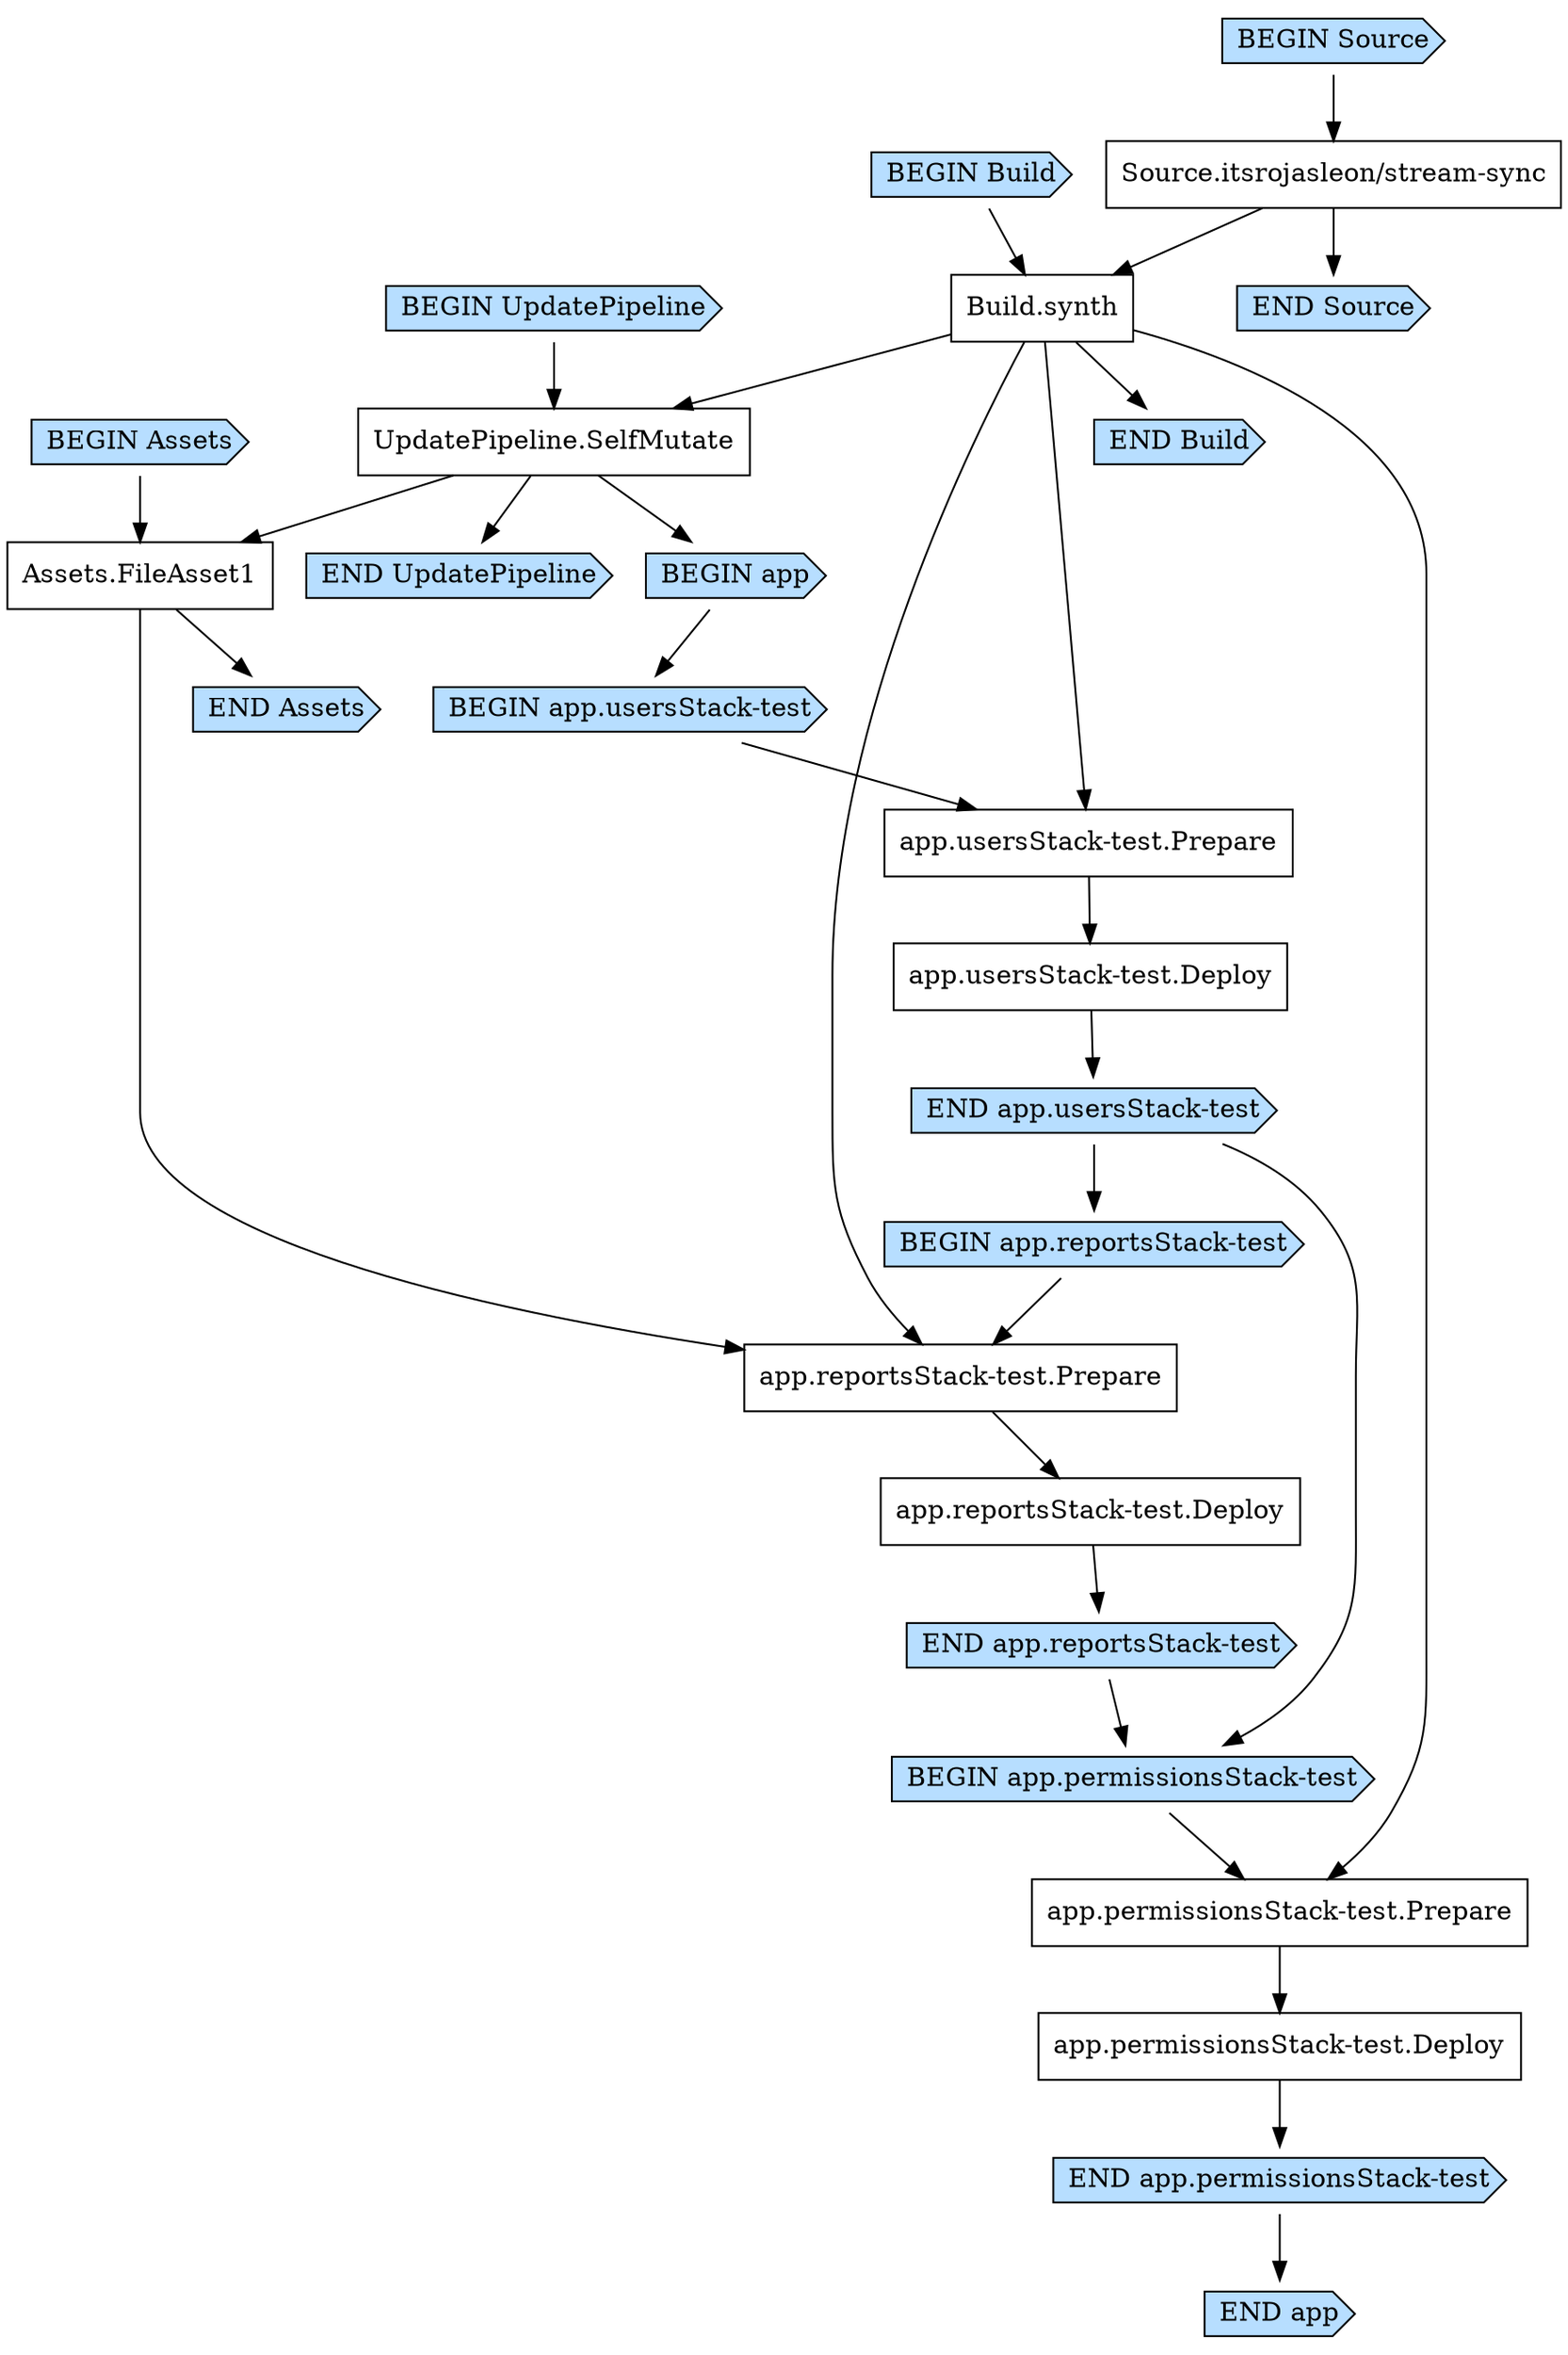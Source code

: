 digraph G {
  # Arrows represent an "unlocks" relationship (opposite of dependency). So chosen
  # because the layout looks more natural that way.
  # To represent subgraph dependencies, subgraphs are represented by BEGIN/END nodes.
  # To render: `dot -Tsvg infraPipelineStacktestpipelineE4B650DF.dot > graph.svg`, open in a browser.
  node [shape="box"];
"BEGIN Build" [shape="cds", style="filled", fillcolor="#b7deff"];
"END Build" [shape="cds", style="filled", fillcolor="#b7deff"];
"Build.synth";
"Source.itsrojasleon/stream-sync" -> "Build.synth";
"BEGIN Build" -> "Build.synth";
"Build.synth" -> "END Build";
"BEGIN UpdatePipeline" [shape="cds", style="filled", fillcolor="#b7deff"];
"END UpdatePipeline" [shape="cds", style="filled", fillcolor="#b7deff"];
"UpdatePipeline.SelfMutate";
"Build.synth" -> "UpdatePipeline.SelfMutate";
"BEGIN UpdatePipeline" -> "UpdatePipeline.SelfMutate";
"UpdatePipeline.SelfMutate" -> "END UpdatePipeline";
"BEGIN Assets" [shape="cds", style="filled", fillcolor="#b7deff"];
"END Assets" [shape="cds", style="filled", fillcolor="#b7deff"];
"Assets.FileAsset1";
"UpdatePipeline.SelfMutate" -> "Assets.FileAsset1";
"BEGIN Assets" -> "Assets.FileAsset1";
"Assets.FileAsset1" -> "END Assets";
"BEGIN app" [shape="cds", style="filled", fillcolor="#b7deff"];
"END app" [shape="cds", style="filled", fillcolor="#b7deff"];
"UpdatePipeline.SelfMutate" -> "BEGIN app";
"BEGIN app.usersStack-test" [shape="cds", style="filled", fillcolor="#b7deff"];
"END app.usersStack-test" [shape="cds", style="filled", fillcolor="#b7deff"];
"app.usersStack-test.Deploy";
"app.usersStack-test.Prepare" -> "app.usersStack-test.Deploy";
"app.usersStack-test.Prepare";
"Build.synth" -> "app.usersStack-test.Prepare";
"BEGIN app.usersStack-test" -> "app.usersStack-test.Prepare";
"app.usersStack-test.Deploy" -> "END app.usersStack-test";
"BEGIN app.reportsStack-test" [shape="cds", style="filled", fillcolor="#b7deff"];
"END app.reportsStack-test" [shape="cds", style="filled", fillcolor="#b7deff"];
"END app.usersStack-test" -> "BEGIN app.reportsStack-test";
"app.reportsStack-test.Deploy";
"app.reportsStack-test.Prepare" -> "app.reportsStack-test.Deploy";
"app.reportsStack-test.Prepare";
"Build.synth" -> "app.reportsStack-test.Prepare";
"Assets.FileAsset1" -> "app.reportsStack-test.Prepare";
"BEGIN app.reportsStack-test" -> "app.reportsStack-test.Prepare";
"app.reportsStack-test.Deploy" -> "END app.reportsStack-test";
"BEGIN app.permissionsStack-test" [shape="cds", style="filled", fillcolor="#b7deff"];
"END app.permissionsStack-test" [shape="cds", style="filled", fillcolor="#b7deff"];
"END app.usersStack-test" -> "BEGIN app.permissionsStack-test";
"END app.reportsStack-test" -> "BEGIN app.permissionsStack-test";
"app.permissionsStack-test.Deploy";
"app.permissionsStack-test.Prepare" -> "app.permissionsStack-test.Deploy";
"app.permissionsStack-test.Prepare";
"Build.synth" -> "app.permissionsStack-test.Prepare";
"BEGIN app.permissionsStack-test" -> "app.permissionsStack-test.Prepare";
"app.permissionsStack-test.Deploy" -> "END app.permissionsStack-test";
"BEGIN app" -> "BEGIN app.usersStack-test";
"END app.permissionsStack-test" -> "END app";
"BEGIN Source" [shape="cds", style="filled", fillcolor="#b7deff"];
"END Source" [shape="cds", style="filled", fillcolor="#b7deff"];
"Source.itsrojasleon/stream-sync";
"BEGIN Source" -> "Source.itsrojasleon/stream-sync";
"Source.itsrojasleon/stream-sync" -> "END Source";
}